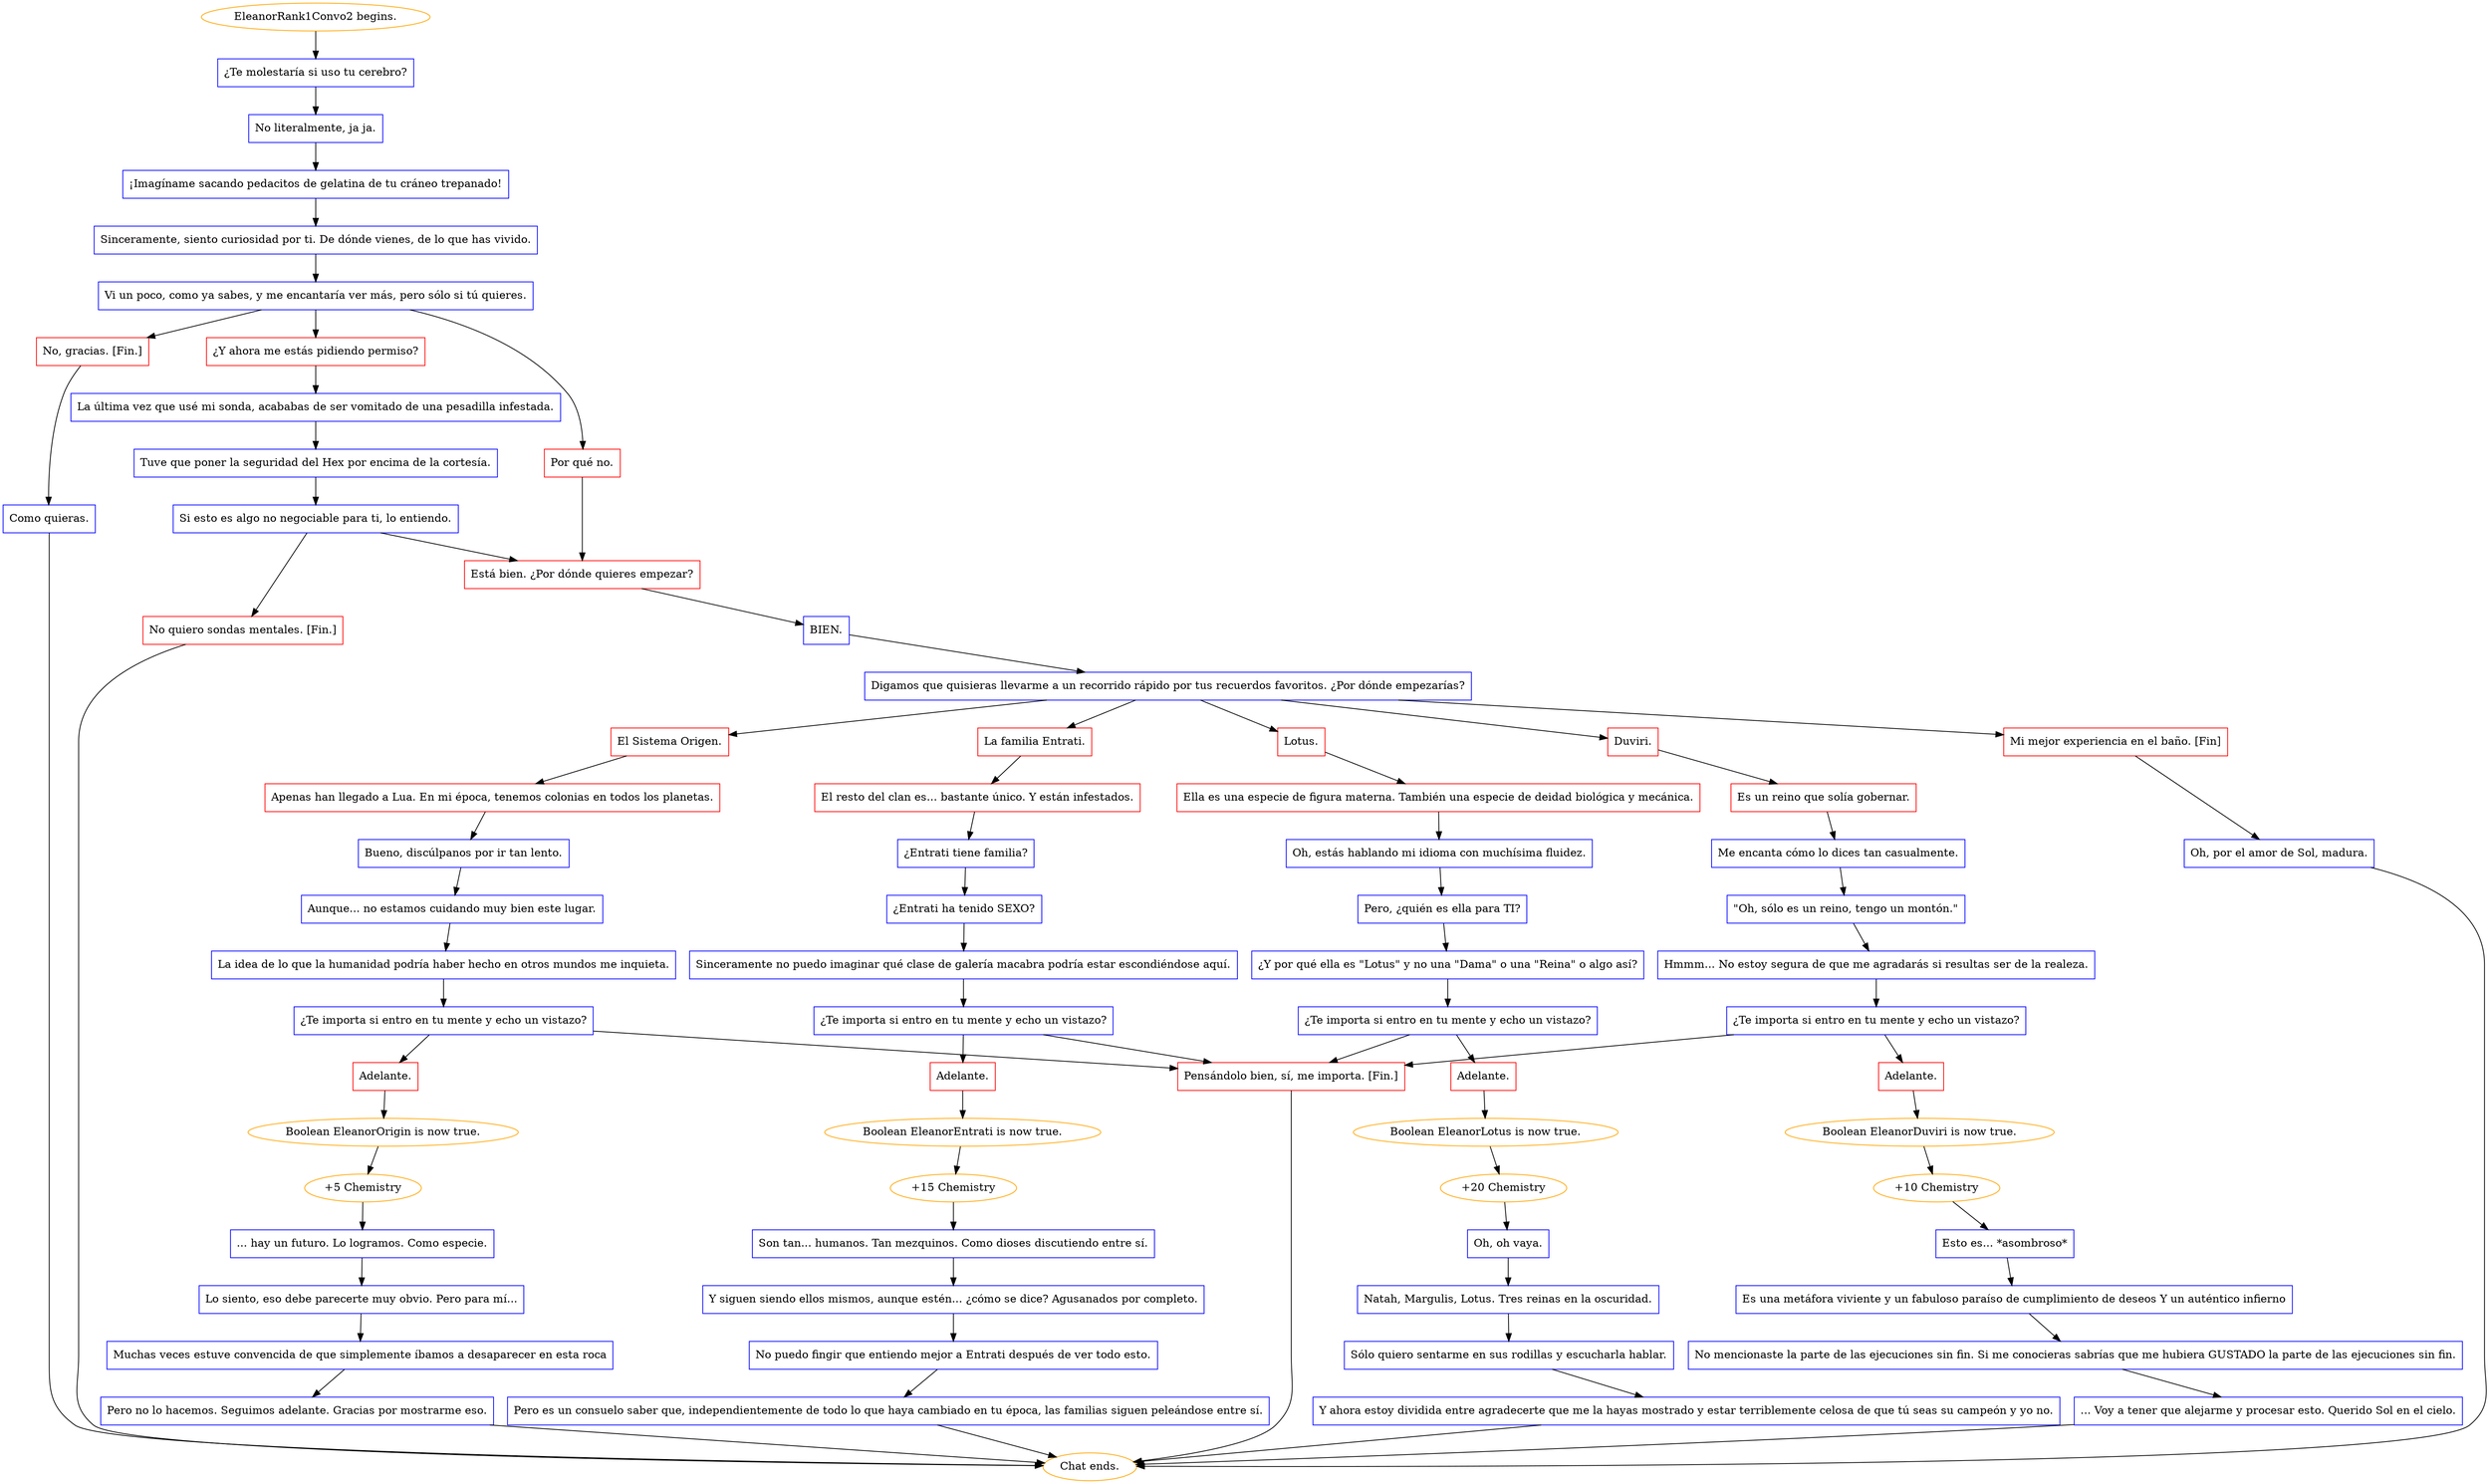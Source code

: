 digraph {
	"EleanorRank1Convo2 begins." [color=orange];
		"EleanorRank1Convo2 begins." -> j7369369;
	j7369369 [label="¿Te molestaría si uso tu cerebro?",shape=box,color=blue];
		j7369369 -> j2302400954;
	j2302400954 [label="No literalmente, ja ja.",shape=box,color=blue];
		j2302400954 -> j1862778446;
	j1862778446 [label="¡Imagíname sacando pedacitos de gelatina de tu cráneo trepanado!",shape=box,color=blue];
		j1862778446 -> j3156837726;
	j3156837726 [label="Sinceramente, siento curiosidad por ti. De dónde vienes, de lo que has vivido.",shape=box,color=blue];
		j3156837726 -> j1727267973;
	j1727267973 [label="Vi un poco, como ya sabes, y me encantaría ver más, pero sólo si tú quieres.",shape=box,color=blue];
		j1727267973 -> j3651105633;
		j1727267973 -> j2060423015;
		j1727267973 -> j3786721126;
	j3651105633 [label="Por qué no.",shape=box,color=red];
		j3651105633 -> j676380450;
	j2060423015 [label="¿Y ahora me estás pidiendo permiso?",shape=box,color=red];
		j2060423015 -> j2016483312;
	j3786721126 [label="No, gracias. [Fin.]",shape=box,color=red];
		j3786721126 -> j2204079508;
	j676380450 [label="Está bien. ¿Por dónde quieres empezar?",shape=box,color=red];
		j676380450 -> j3352441145;
	j2016483312 [label="La última vez que usé mi sonda, acababas de ser vomitado de una pesadilla infestada.",shape=box,color=blue];
		j2016483312 -> j3403160260;
	j2204079508 [label="Como quieras.",shape=box,color=blue];
		j2204079508 -> "Chat ends.";
	j3352441145 [label="BIEN.",shape=box,color=blue];
		j3352441145 -> j157499114;
	j3403160260 [label="Tuve que poner la seguridad del Hex por encima de la cortesía.",shape=box,color=blue];
		j3403160260 -> j1520289545;
	"Chat ends." [color=orange];
	j157499114 [label="Digamos que quisieras llevarme a un recorrido rápido por tus recuerdos favoritos. ¿Por dónde empezarías?",shape=box,color=blue];
		j157499114 -> j1496628683;
		j157499114 -> j3398393460;
		j157499114 -> j2187454540;
		j157499114 -> j450450714;
		j157499114 -> j3991756946;
	j1520289545 [label="Si esto es algo no negociable para ti, lo entiendo.",shape=box,color=blue];
		j1520289545 -> j676380450;
		j1520289545 -> j2436799816;
	j1496628683 [label="Duviri.",shape=box,color=red];
		j1496628683 -> j1833226384;
	j3398393460 [label="El Sistema Origen.",shape=box,color=red];
		j3398393460 -> j2902023327;
	j2187454540 [label="La familia Entrati.",shape=box,color=red];
		j2187454540 -> j1407873524;
	j450450714 [label="Lotus.",shape=box,color=red];
		j450450714 -> j2680979655;
	j3991756946 [label="Mi mejor experiencia en el baño. [Fin]",shape=box,color=red];
		j3991756946 -> j3305768609;
	j2436799816 [label="No quiero sondas mentales. [Fin.]",shape=box,color=red];
		j2436799816 -> "Chat ends.";
	j1833226384 [label="Es un reino que solía gobernar.",shape=box,color=red];
		j1833226384 -> j2748485673;
	j2902023327 [label="Apenas han llegado a Lua. En mi época, tenemos colonias en todos los planetas.",shape=box,color=red];
		j2902023327 -> j3520124588;
	j1407873524 [label="El resto del clan es... bastante único. Y están infestados.",shape=box,color=red];
		j1407873524 -> j2381397924;
	j2680979655 [label="Ella es una especie de figura materna. También una especie de deidad biológica y mecánica.",shape=box,color=red];
		j2680979655 -> j2559491169;
	j3305768609 [label="Oh, por el amor de Sol, madura.",shape=box,color=blue];
		j3305768609 -> "Chat ends.";
	j2748485673 [label="Me encanta cómo lo dices tan casualmente.",shape=box,color=blue];
		j2748485673 -> j3073340399;
	j3520124588 [label="Bueno, discúlpanos por ir tan lento.",shape=box,color=blue];
		j3520124588 -> j3684584631;
	j2381397924 [label="¿Entrati tiene familia?",shape=box,color=blue];
		j2381397924 -> j1020744805;
	j2559491169 [label="Oh, estás hablando mi idioma con muchísima fluidez.",shape=box,color=blue];
		j2559491169 -> j4249997720;
	j3073340399 [label="\"Oh, sólo es un reino, tengo un montón.\"",shape=box,color=blue];
		j3073340399 -> j4056683776;
	j3684584631 [label="Aunque... no estamos cuidando muy bien este lugar.",shape=box,color=blue];
		j3684584631 -> j2115124039;
	j1020744805 [label="¿Entrati ha tenido SEXO?",shape=box,color=blue];
		j1020744805 -> j4193941560;
	j4249997720 [label="Pero, ¿quién es ella para TI?",shape=box,color=blue];
		j4249997720 -> j874063371;
	j4056683776 [label="Hmmm... No estoy segura de que me agradarás si resultas ser de la realeza.",shape=box,color=blue];
		j4056683776 -> j1440107933;
	j2115124039 [label="La idea de lo que la humanidad podría haber hecho en otros mundos me inquieta.",shape=box,color=blue];
		j2115124039 -> j1936939488;
	j4193941560 [label="Sinceramente no puedo imaginar qué clase de galería macabra podría estar escondiéndose aquí.",shape=box,color=blue];
		j4193941560 -> j2073138733;
	j874063371 [label="¿Y por qué ella es \"Lotus\" y no una \"Dama\" o una \"Reina\" o algo así?",shape=box,color=blue];
		j874063371 -> j562004786;
	j1440107933 [label="¿Te importa si entro en tu mente y echo un vistazo?",shape=box,color=blue];
		j1440107933 -> j1429000996;
		j1440107933 -> j3605302375;
	j1936939488 [label="¿Te importa si entro en tu mente y echo un vistazo?",shape=box,color=blue];
		j1936939488 -> j1119692437;
		j1936939488 -> j3605302375;
	j2073138733 [label="¿Te importa si entro en tu mente y echo un vistazo?",shape=box,color=blue];
		j2073138733 -> j725826250;
		j2073138733 -> j3605302375;
	j562004786 [label="¿Te importa si entro en tu mente y echo un vistazo?",shape=box,color=blue];
		j562004786 -> j531466003;
		j562004786 -> j3605302375;
	j1429000996 [label="Adelante.",shape=box,color=red];
		j1429000996 -> j4053951507;
	j3605302375 [label="Pensándolo bien, sí, me importa. [Fin.]",shape=box,color=red];
		j3605302375 -> "Chat ends.";
	j1119692437 [label="Adelante.",shape=box,color=red];
		j1119692437 -> j1629533543;
	j725826250 [label="Adelante.",shape=box,color=red];
		j725826250 -> j594468550;
	j531466003 [label="Adelante.",shape=box,color=red];
		j531466003 -> j3161615093;
	j4053951507 [label="Boolean EleanorDuviri is now true.",color=orange];
		j4053951507 -> j1399527902;
	j1629533543 [label="Boolean EleanorOrigin is now true.",color=orange];
		j1629533543 -> j2035530304;
	j594468550 [label="Boolean EleanorEntrati is now true.",color=orange];
		j594468550 -> j1930634624;
	j3161615093 [label="Boolean EleanorLotus is now true.",color=orange];
		j3161615093 -> j3393886914;
	j1399527902 [label="+10 Chemistry",color=orange];
		j1399527902 -> j2885091802;
	j2035530304 [label="+5 Chemistry",color=orange];
		j2035530304 -> j1972007609;
	j1930634624 [label="+15 Chemistry",color=orange];
		j1930634624 -> j2659772264;
	j3393886914 [label="+20 Chemistry",color=orange];
		j3393886914 -> j2117775707;
	j2885091802 [label="Esto es... *asombroso*",shape=box,color=blue];
		j2885091802 -> j1836466200;
	j1972007609 [label="... hay un futuro. Lo logramos. Como especie.",shape=box,color=blue];
		j1972007609 -> j2909243372;
	j2659772264 [label="Son tan... humanos. Tan mezquinos. Como dioses discutiendo entre sí.",shape=box,color=blue];
		j2659772264 -> j966900863;
	j2117775707 [label="Oh, oh vaya.",shape=box,color=blue];
		j2117775707 -> j231491314;
	j1836466200 [label="Es una metáfora viviente y un fabuloso paraíso de cumplimiento de deseos Y un auténtico infierno",shape=box,color=blue];
		j1836466200 -> j2958619258;
	j2909243372 [label="Lo siento, eso debe parecerte muy obvio. Pero para mí...",shape=box,color=blue];
		j2909243372 -> j4116159667;
	j966900863 [label="Y siguen siendo ellos mismos, aunque estén... ¿cómo se dice? Agusanados por completo.",shape=box,color=blue];
		j966900863 -> j1635765608;
	j231491314 [label="Natah, Margulis, Lotus. Tres reinas en la oscuridad.",shape=box,color=blue];
		j231491314 -> j2287470232;
	j2958619258 [label="No mencionaste la parte de las ejecuciones sin fin. Si me conocieras sabrías que me hubiera GUSTADO la parte de las ejecuciones sin fin.",shape=box,color=blue];
		j2958619258 -> j2774022921;
	j4116159667 [label="Muchas veces estuve convencida de que simplemente íbamos a desaparecer en esta roca",shape=box,color=blue];
		j4116159667 -> j2004313507;
	j1635765608 [label="No puedo fingir que entiendo mejor a Entrati después de ver todo esto.",shape=box,color=blue];
		j1635765608 -> j2929891283;
	j2287470232 [label="Sólo quiero sentarme en sus rodillas y escucharla hablar.",shape=box,color=blue];
		j2287470232 -> j3578495973;
	j2774022921 [label="... Voy a tener que alejarme y procesar esto. Querido Sol en el cielo.",shape=box,color=blue];
		j2774022921 -> "Chat ends.";
	j2004313507 [label="Pero no lo hacemos. Seguimos adelante. Gracias por mostrarme eso.",shape=box,color=blue];
		j2004313507 -> "Chat ends.";
	j2929891283 [label="Pero es un consuelo saber que, independientemente de todo lo que haya cambiado en tu época, las familias siguen peleándose entre sí.",shape=box,color=blue];
		j2929891283 -> "Chat ends.";
	j3578495973 [label="Y ahora estoy dividida entre agradecerte que me la hayas mostrado y estar terriblemente celosa de que tú seas su campeón y yo no.",shape=box,color=blue];
		j3578495973 -> "Chat ends.";
}